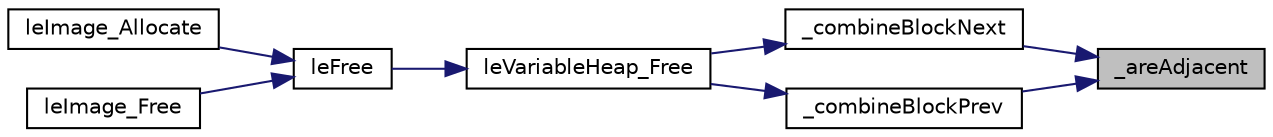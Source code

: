 digraph "_areAdjacent"
{
 // LATEX_PDF_SIZE
  edge [fontname="Helvetica",fontsize="10",labelfontname="Helvetica",labelfontsize="10"];
  node [fontname="Helvetica",fontsize="10",shape=record];
  rankdir="RL";
  Node1 [label="_areAdjacent",height=0.2,width=0.4,color="black", fillcolor="grey75", style="filled", fontcolor="black",tooltip=" "];
  Node1 -> Node2 [dir="back",color="midnightblue",fontsize="10",style="solid",fontname="Helvetica"];
  Node2 [label="_combineBlockNext",height=0.2,width=0.4,color="black", fillcolor="white", style="filled",URL="$legato__variableheap_8c.html#ad58f9f47422d91c3af6c7881099779cd",tooltip=" "];
  Node2 -> Node3 [dir="back",color="midnightblue",fontsize="10",style="solid",fontname="Helvetica"];
  Node3 [label="leVariableHeap_Free",height=0.2,width=0.4,color="black", fillcolor="white", style="filled",URL="$legato__variableheap_8h.html#aa1924b7cc36b0e02966c09c8b25fc95b",tooltip=" "];
  Node3 -> Node4 [dir="back",color="midnightblue",fontsize="10",style="solid",fontname="Helvetica"];
  Node4 [label="leFree",height=0.2,width=0.4,color="black", fillcolor="white", style="filled",URL="$legato__memory_8h.html#a9647f390df3a639e02ffdd5566d1721c",tooltip=" "];
  Node4 -> Node5 [dir="back",color="midnightblue",fontsize="10",style="solid",fontname="Helvetica"];
  Node5 [label="leImage_Allocate",height=0.2,width=0.4,color="black", fillcolor="white", style="filled",URL="$legato__image_8h.html#ac373d84a7342665ed1804e1a20787641",tooltip=" "];
  Node4 -> Node6 [dir="back",color="midnightblue",fontsize="10",style="solid",fontname="Helvetica"];
  Node6 [label="leImage_Free",height=0.2,width=0.4,color="black", fillcolor="white", style="filled",URL="$legato__image_8h.html#af05cda8d7125d09ed0ec1d1bf66c4966",tooltip=" "];
  Node1 -> Node7 [dir="back",color="midnightblue",fontsize="10",style="solid",fontname="Helvetica"];
  Node7 [label="_combineBlockPrev",height=0.2,width=0.4,color="black", fillcolor="white", style="filled",URL="$legato__variableheap_8c.html#ab2790a62ca863d0abf6f576266a54251",tooltip=" "];
  Node7 -> Node3 [dir="back",color="midnightblue",fontsize="10",style="solid",fontname="Helvetica"];
}
